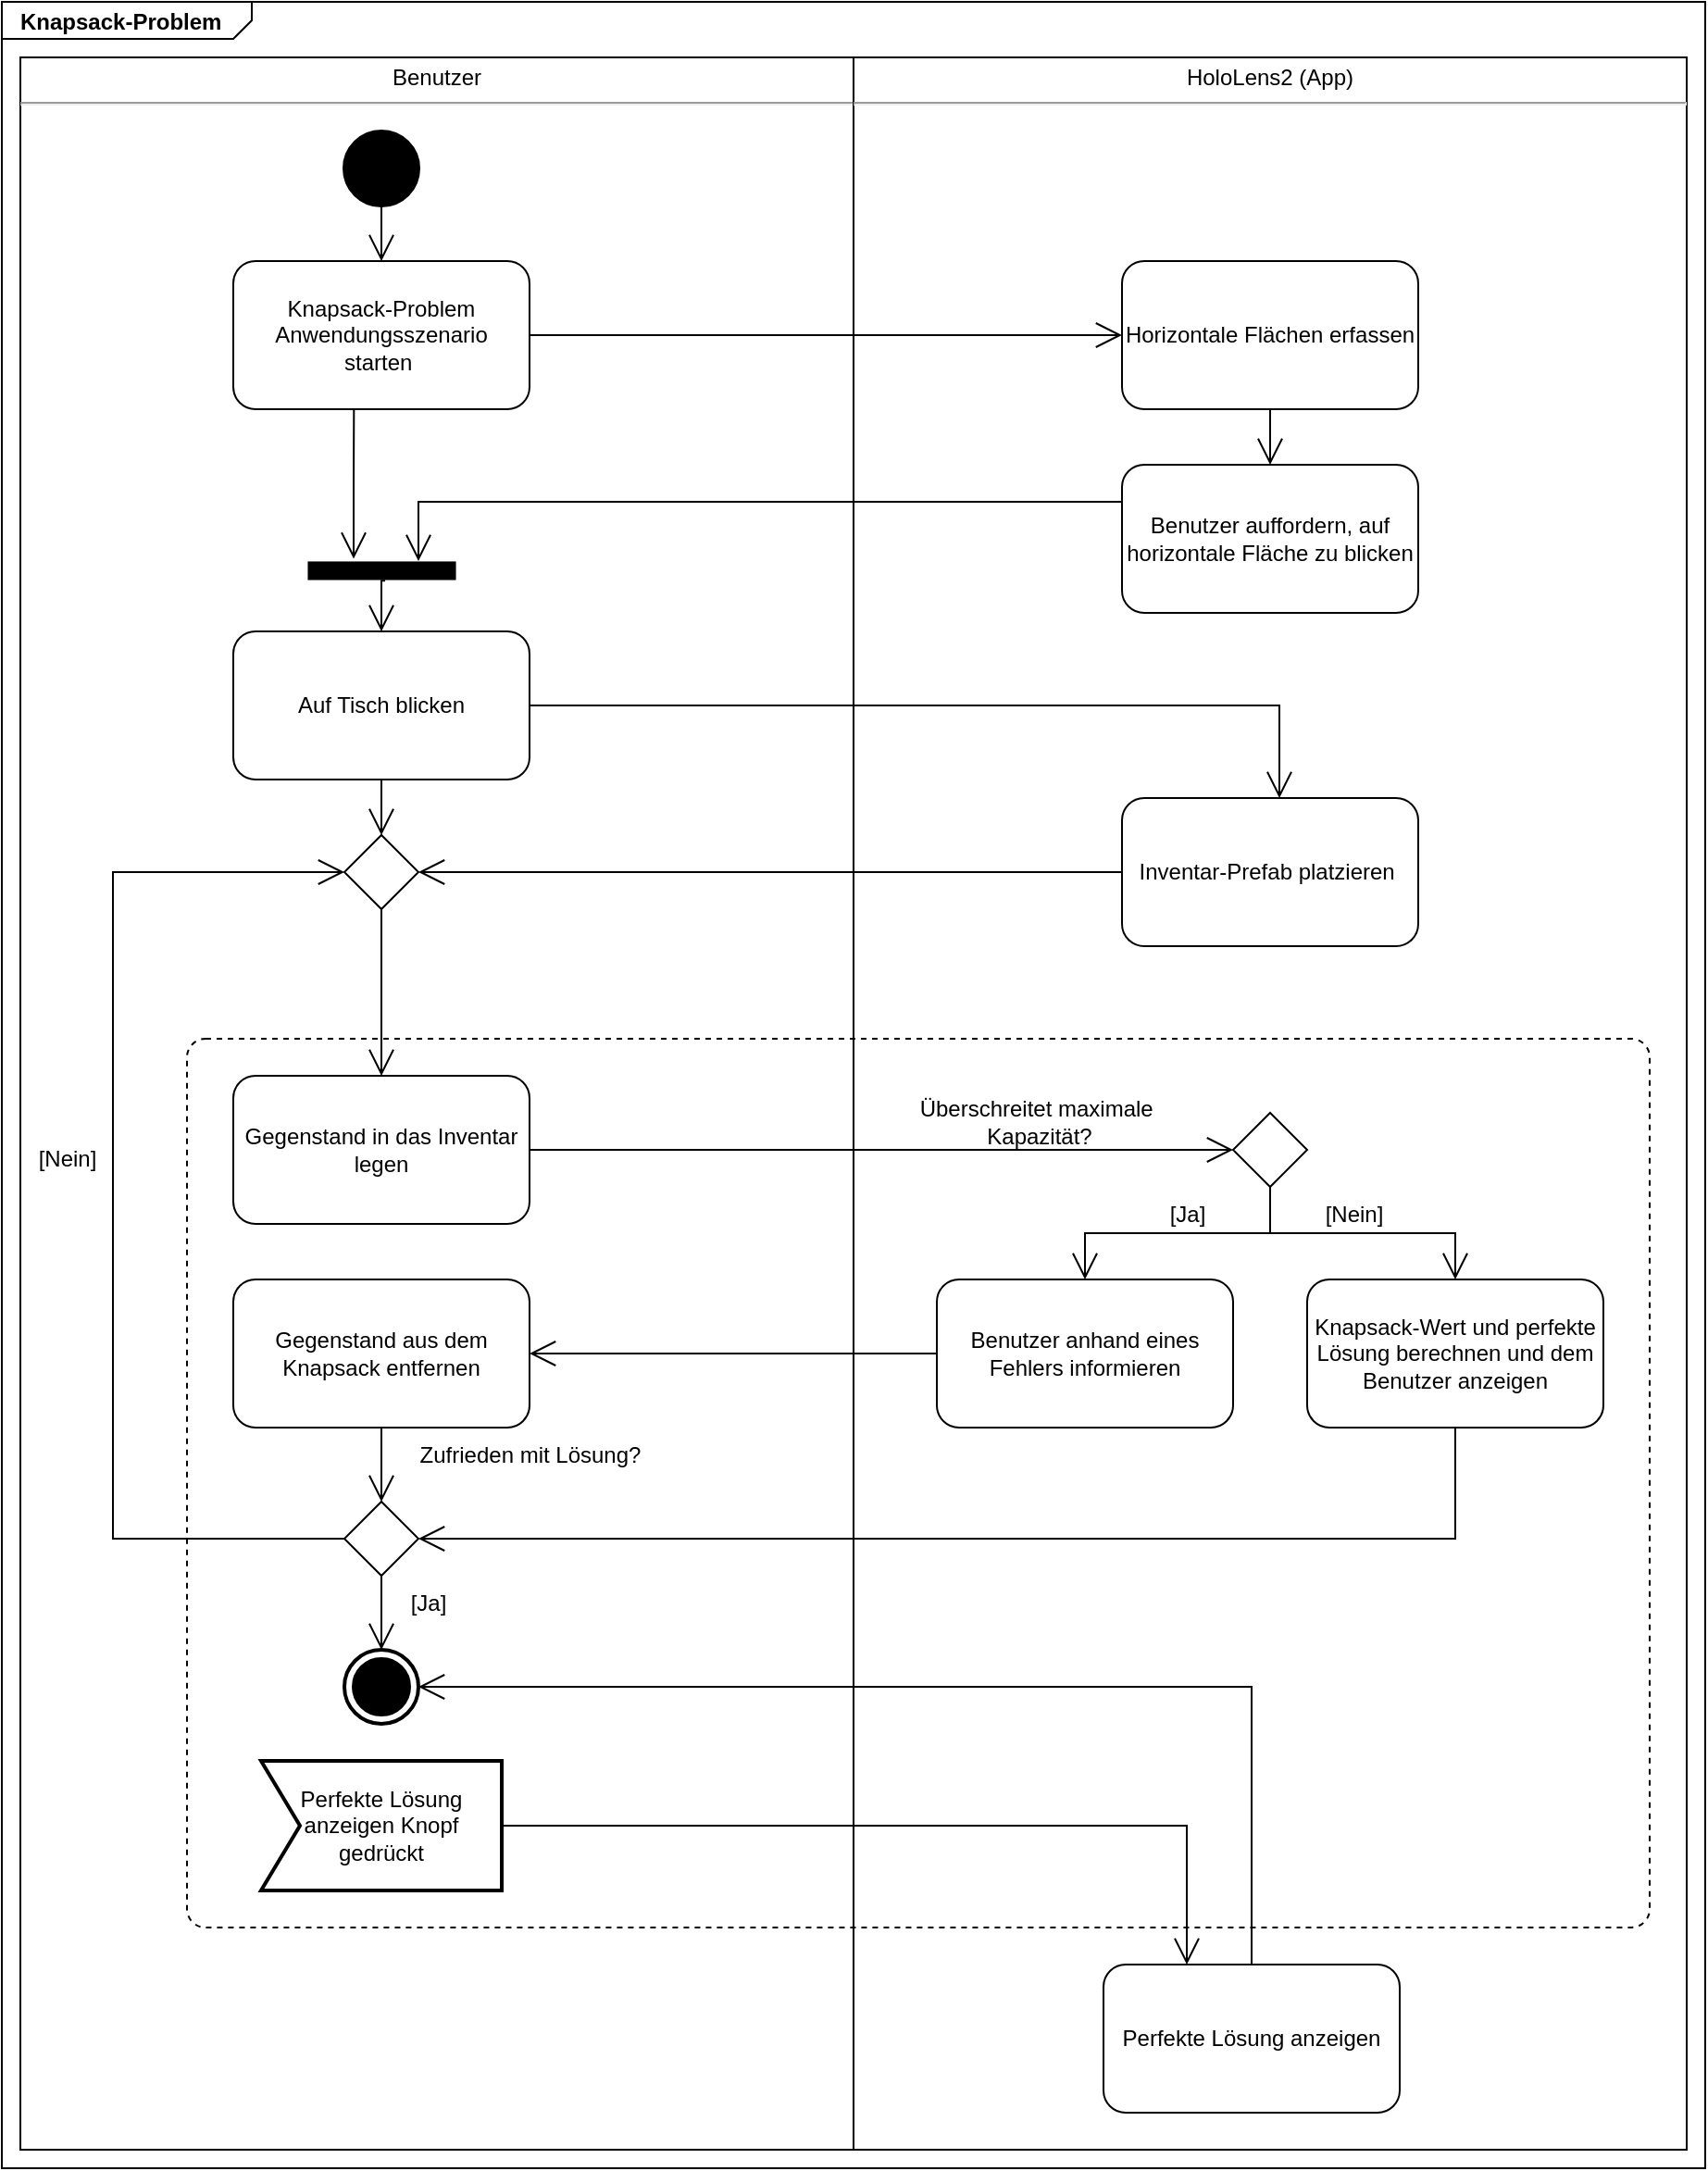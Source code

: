<mxfile version="24.0.7" type="device">
  <diagram name="Page-1" id="JNs2xkW7fJewY7WOyEJn">
    <mxGraphModel dx="1562" dy="2038" grid="1" gridSize="10" guides="1" tooltips="1" connect="1" arrows="1" fold="1" page="1" pageScale="1" pageWidth="850" pageHeight="1100" math="0" shadow="0">
      <root>
        <mxCell id="0" />
        <mxCell id="1" parent="0" />
        <mxCell id="dA9I28uLKZdWp3s0Nhxb-40" value="&lt;p style=&quot;margin:0px;margin-top:4px;margin-left:10px;text-align:left;&quot;&gt;&lt;b&gt;Knapsack-Problem&lt;/b&gt;&lt;/p&gt;" style="html=1;shape=mxgraph.sysml.package;align=left;spacingLeft=5;verticalAlign=top;spacingTop=-3;labelX=135;html=1;overflow=fill;" parent="1" vertex="1">
          <mxGeometry x="10" y="-50" width="920" height="1170" as="geometry" />
        </mxCell>
        <mxCell id="dA9I28uLKZdWp3s0Nhxb-41" value="&lt;p style=&quot;margin:0px;margin-top:4px;text-align:center;&quot;&gt;Benutzer&lt;/p&gt;&lt;hr&gt;&lt;p style=&quot;margin:0px;margin-top:4px;text-align:center;&quot;&gt;&lt;br&gt;&lt;/p&gt;" style="shape=rect;html=1;overflow=fill;whiteSpace=wrap;" parent="1" vertex="1">
          <mxGeometry x="20" y="-20" width="450" height="1130" as="geometry" />
        </mxCell>
        <mxCell id="dA9I28uLKZdWp3s0Nhxb-43" value="" style="shape=ellipse;html=1;fillColor=strokeColor;strokeWidth=2;verticalLabelPosition=bottom;verticalAlignment=top;perimeter=ellipsePerimeter;" parent="1" vertex="1">
          <mxGeometry x="195" y="20" width="40" height="40" as="geometry" />
        </mxCell>
        <mxCell id="dA9I28uLKZdWp3s0Nhxb-42" value="&lt;p style=&quot;margin:0px;margin-top:4px;text-align:center;&quot;&gt;HoloLens2 (App)&lt;/p&gt;&lt;hr&gt;&lt;p style=&quot;margin:0px;margin-top:4px;text-align:center;&quot;&gt;&lt;br&gt;&lt;/p&gt;" style="shape=rect;html=1;overflow=fill;whiteSpace=wrap;" parent="1" vertex="1">
          <mxGeometry x="470" y="-20" width="450" height="1130" as="geometry" />
        </mxCell>
        <mxCell id="dA9I28uLKZdWp3s0Nhxb-46" value="" style="edgeStyle=elbowEdgeStyle;html=1;elbow=horizontal;align=right;verticalAlign=bottom;endArrow=none;rounded=0;labelBackgroundColor=none;startArrow=open;startSize=12;entryX=0.5;entryY=1;entryDx=0;entryDy=0;exitX=0.5;exitY=0;exitDx=0;exitDy=0;" parent="1" source="dA9I28uLKZdWp3s0Nhxb-49" target="dA9I28uLKZdWp3s0Nhxb-43" edge="1">
          <mxGeometry relative="1" as="geometry">
            <mxPoint x="440" y="190" as="targetPoint" />
            <mxPoint x="439.667" y="230" as="sourcePoint" />
            <Array as="points" />
          </mxGeometry>
        </mxCell>
        <mxCell id="dA9I28uLKZdWp3s0Nhxb-49" value="Knapsack-Problem Anwendungsszenario starten&amp;nbsp;" style="shape=rect;html=1;rounded=1;whiteSpace=wrap;align=center;" parent="1" vertex="1">
          <mxGeometry x="135" y="90" width="160" height="80" as="geometry" />
        </mxCell>
        <mxCell id="dA9I28uLKZdWp3s0Nhxb-52" value="Horizontale Flächen erfassen" style="shape=rect;html=1;rounded=1;whiteSpace=wrap;align=center;" parent="1" vertex="1">
          <mxGeometry x="615" y="90" width="160" height="80" as="geometry" />
        </mxCell>
        <mxCell id="dA9I28uLKZdWp3s0Nhxb-55" value="Benutzer auffordern, auf horizontale Fläche zu blicken" style="shape=rect;html=1;rounded=1;whiteSpace=wrap;align=center;" parent="1" vertex="1">
          <mxGeometry x="615" y="200" width="160" height="80" as="geometry" />
        </mxCell>
        <mxCell id="dA9I28uLKZdWp3s0Nhxb-57" value="Auf Tisch blicken" style="shape=rect;html=1;rounded=1;whiteSpace=wrap;align=center;" parent="1" vertex="1">
          <mxGeometry x="135" y="290" width="160" height="80" as="geometry" />
        </mxCell>
        <mxCell id="dA9I28uLKZdWp3s0Nhxb-64" value="" style="edgeStyle=elbowEdgeStyle;html=1;elbow=horizontal;align=right;verticalAlign=bottom;endArrow=none;rounded=0;labelBackgroundColor=none;startArrow=open;startSize=12;entryX=0.5;entryY=1;entryDx=0;entryDy=0;exitX=0.5;exitY=0;exitDx=0;exitDy=0;" parent="1" source="dA9I28uLKZdWp3s0Nhxb-55" target="dA9I28uLKZdWp3s0Nhxb-52" edge="1">
          <mxGeometry relative="1" as="geometry">
            <mxPoint x="170" y="200" as="targetPoint" />
            <mxPoint x="170" y="230" as="sourcePoint" />
          </mxGeometry>
        </mxCell>
        <mxCell id="dA9I28uLKZdWp3s0Nhxb-66" value="Inventar-Prefab platzieren&amp;nbsp;" style="shape=rect;html=1;rounded=1;whiteSpace=wrap;align=center;" parent="1" vertex="1">
          <mxGeometry x="615" y="380" width="160" height="80" as="geometry" />
        </mxCell>
        <mxCell id="dA9I28uLKZdWp3s0Nhxb-76" value="" style="shape=rhombus;html=1;verticalLabelPosition=bottom;verticalAlignment=top;" parent="1" vertex="1">
          <mxGeometry x="195" y="400" width="40" height="40" as="geometry" />
        </mxCell>
        <mxCell id="dA9I28uLKZdWp3s0Nhxb-77" value="" style="edgeStyle=elbowEdgeStyle;html=1;elbow=horizontal;align=right;verticalAlign=bottom;endArrow=none;rounded=0;labelBackgroundColor=none;startArrow=open;startSize=12;entryX=0.5;entryY=1;entryDx=0;entryDy=0;exitX=0.5;exitY=0;exitDx=0;exitDy=0;" parent="1" source="dA9I28uLKZdWp3s0Nhxb-76" target="dA9I28uLKZdWp3s0Nhxb-57" edge="1">
          <mxGeometry relative="1" as="geometry">
            <mxPoint x="170" y="200" as="targetPoint" />
            <mxPoint x="170" y="230" as="sourcePoint" />
          </mxGeometry>
        </mxCell>
        <mxCell id="dA9I28uLKZdWp3s0Nhxb-79" value="" style="edgeStyle=elbowEdgeStyle;html=1;elbow=horizontal;align=right;verticalAlign=bottom;endArrow=none;rounded=0;labelBackgroundColor=none;startArrow=open;startSize=12;entryX=0;entryY=0.5;entryDx=0;entryDy=0;exitX=1;exitY=0.5;exitDx=0;exitDy=0;" parent="1" source="dA9I28uLKZdWp3s0Nhxb-76" target="dA9I28uLKZdWp3s0Nhxb-66" edge="1">
          <mxGeometry relative="1" as="geometry">
            <mxPoint x="250" y="340" as="targetPoint" />
            <mxPoint x="685" y="340" as="sourcePoint" />
          </mxGeometry>
        </mxCell>
        <mxCell id="dA9I28uLKZdWp3s0Nhxb-80" value="" style="edgeStyle=elbowEdgeStyle;html=1;elbow=horizontal;align=right;verticalAlign=bottom;endArrow=none;rounded=0;labelBackgroundColor=none;startArrow=open;startSize=12;entryX=1;entryY=0.5;entryDx=0;entryDy=0;" parent="1" target="dA9I28uLKZdWp3s0Nhxb-57" edge="1">
          <mxGeometry relative="1" as="geometry">
            <mxPoint x="625" y="250" as="targetPoint" />
            <mxPoint x="700" y="380" as="sourcePoint" />
            <Array as="points">
              <mxPoint x="700" y="330" />
            </Array>
          </mxGeometry>
        </mxCell>
        <mxCell id="dA9I28uLKZdWp3s0Nhxb-117" value="Perfekte Lösung anzeigen" style="shape=rect;html=1;rounded=1;whiteSpace=wrap;align=center;" parent="1" vertex="1">
          <mxGeometry x="605" y="1010" width="160" height="80" as="geometry" />
        </mxCell>
        <mxCell id="dA9I28uLKZdWp3s0Nhxb-125" value="" style="edgeStyle=elbowEdgeStyle;html=1;elbow=horizontal;align=right;verticalAlign=bottom;endArrow=none;rounded=0;labelBackgroundColor=none;startArrow=open;startSize=12;entryX=1;entryY=0.5;entryDx=0;entryDy=0;exitX=0;exitY=0.5;exitDx=0;exitDy=0;" parent="1" source="dA9I28uLKZdWp3s0Nhxb-52" target="dA9I28uLKZdWp3s0Nhxb-49" edge="1">
          <mxGeometry relative="1" as="geometry">
            <mxPoint x="625" y="250" as="targetPoint" />
            <mxPoint x="190" y="250" as="sourcePoint" />
          </mxGeometry>
        </mxCell>
        <mxCell id="dA9I28uLKZdWp3s0Nhxb-139" value="" style="shape=rect;html=1;fillColor=strokeColor;verticalLabelPosition=bottom;labelBackgroundColor=#ffffff;verticalAlign=top;direction=west;rotation=90;strokeWidth=0;" parent="1" vertex="1">
          <mxGeometry x="210" y="217" width="10" height="80" as="geometry" />
        </mxCell>
        <mxCell id="dA9I28uLKZdWp3s0Nhxb-140" value="" style="edgeStyle=elbowEdgeStyle;html=1;elbow=horizontal;rounded=0;endArrow=open;strokeWidth=1;endSize=12;exitX=-0.058;exitY=0.525;exitDx=0;exitDy=0;exitPerimeter=0;entryX=0.5;entryY=0;entryDx=0;entryDy=0;" parent="1" source="dA9I28uLKZdWp3s0Nhxb-139" target="dA9I28uLKZdWp3s0Nhxb-57" edge="1">
          <mxGeometry relative="1" as="geometry">
            <mxPoint x="210" y="280" as="targetPoint" />
            <mxPoint x="-190.0" y="129.58" as="sourcePoint" />
            <Array as="points">
              <mxPoint x="215" y="270" />
            </Array>
          </mxGeometry>
        </mxCell>
        <mxCell id="dA9I28uLKZdWp3s0Nhxb-144" value="" style="edgeStyle=elbowEdgeStyle;html=1;elbow=vertical;startArrow=open;endArrow=none;rounded=0;strokeWidth=1;startSize=12;entryX=0.5;entryY=1;entryDx=0;entryDy=0;exitX=0.314;exitY=0.523;exitDx=0;exitDy=0;entryPerimeter=0;exitPerimeter=0;" parent="1" edge="1">
          <mxGeometry relative="1" as="geometry">
            <mxPoint x="200.16" y="170" as="targetPoint" />
            <mxPoint x="200.0" y="250.744" as="sourcePoint" />
          </mxGeometry>
        </mxCell>
        <mxCell id="dA9I28uLKZdWp3s0Nhxb-150" value="" style="edgeStyle=elbowEdgeStyle;html=1;elbow=vertical;startArrow=open;endArrow=none;rounded=0;strokeWidth=1;startSize=12;entryX=0;entryY=0.25;entryDx=0;entryDy=0;exitX=1;exitY=0.75;exitDx=0;exitDy=0;" parent="1" source="dA9I28uLKZdWp3s0Nhxb-139" target="dA9I28uLKZdWp3s0Nhxb-55" edge="1">
          <mxGeometry relative="1" as="geometry">
            <mxPoint x="170" y="180" as="targetPoint" />
            <mxPoint x="170" y="261" as="sourcePoint" />
            <Array as="points">
              <mxPoint x="390" y="220" />
            </Array>
          </mxGeometry>
        </mxCell>
        <mxCell id="QLyvhnBDfKkar8W32Ym7-1" value="" style="html=1;align=center;verticalAlign=top;rounded=1;absoluteArcSize=1;arcSize=20;dashed=1;whiteSpace=wrap;" parent="1" vertex="1">
          <mxGeometry x="110" y="510" width="790" height="480" as="geometry" />
        </mxCell>
        <mxCell id="dA9I28uLKZdWp3s0Nhxb-72" value="Gegenstand in das Inventar legen" style="shape=rect;html=1;rounded=1;whiteSpace=wrap;align=center;" parent="1" vertex="1">
          <mxGeometry x="135" y="530" width="160" height="80" as="geometry" />
        </mxCell>
        <mxCell id="dA9I28uLKZdWp3s0Nhxb-85" value="" style="shape=rhombus;html=1;verticalLabelPosition=bottom;verticalAlignment=top;" parent="1" vertex="1">
          <mxGeometry x="675" y="550" width="40" height="40" as="geometry" />
        </mxCell>
        <mxCell id="dA9I28uLKZdWp3s0Nhxb-86" value="" style="edgeStyle=elbowEdgeStyle;html=1;elbow=horizontal;align=right;verticalAlign=bottom;endArrow=none;rounded=0;labelBackgroundColor=none;startArrow=open;startSize=12;entryX=1;entryY=0.5;entryDx=0;entryDy=0;exitX=0;exitY=0.5;exitDx=0;exitDy=0;" parent="1" source="dA9I28uLKZdWp3s0Nhxb-85" target="dA9I28uLKZdWp3s0Nhxb-72" edge="1">
          <mxGeometry relative="1" as="geometry">
            <mxPoint x="170" y="380" as="targetPoint" />
            <mxPoint x="170" y="410" as="sourcePoint" />
          </mxGeometry>
        </mxCell>
        <mxCell id="dA9I28uLKZdWp3s0Nhxb-88" value="Überschreitet maximale&amp;nbsp;&lt;div&gt;Kapazität?&lt;/div&gt;" style="text;html=1;align=center;verticalAlign=middle;resizable=0;points=[];autosize=1;strokeColor=none;fillColor=none;" parent="1" vertex="1">
          <mxGeometry x="495" y="535" width="150" height="40" as="geometry" />
        </mxCell>
        <mxCell id="dA9I28uLKZdWp3s0Nhxb-90" value="" style="edgeStyle=elbowEdgeStyle;html=1;elbow=vertical;align=right;verticalAlign=bottom;endArrow=none;rounded=0;labelBackgroundColor=none;startArrow=open;startSize=12;entryX=0.5;entryY=1;entryDx=0;entryDy=0;exitX=0.5;exitY=0;exitDx=0;exitDy=0;" parent="1" source="dA9I28uLKZdWp3s0Nhxb-95" target="dA9I28uLKZdWp3s0Nhxb-85" edge="1">
          <mxGeometry relative="1" as="geometry">
            <mxPoint x="250" y="340" as="targetPoint" />
            <mxPoint x="595" y="590" as="sourcePoint" />
            <Array as="points" />
          </mxGeometry>
        </mxCell>
        <mxCell id="dA9I28uLKZdWp3s0Nhxb-91" value="[Ja]" style="text;html=1;align=center;verticalAlign=middle;resizable=0;points=[];autosize=1;strokeColor=none;fillColor=none;" parent="1" vertex="1">
          <mxGeometry x="630" y="590" width="40" height="30" as="geometry" />
        </mxCell>
        <mxCell id="dA9I28uLKZdWp3s0Nhxb-92" value="Knapsack-Wert und perfekte Lösung berechnen und dem Benutzer anzeigen" style="shape=rect;html=1;rounded=1;whiteSpace=wrap;align=center;" parent="1" vertex="1">
          <mxGeometry x="715" y="640" width="160" height="80" as="geometry" />
        </mxCell>
        <mxCell id="dA9I28uLKZdWp3s0Nhxb-93" value="" style="edgeStyle=elbowEdgeStyle;html=1;elbow=horizontal;align=right;verticalAlign=bottom;endArrow=none;rounded=0;labelBackgroundColor=none;startArrow=open;startSize=12;entryX=0.5;entryY=1;entryDx=0;entryDy=0;exitX=0.5;exitY=0;exitDx=0;exitDy=0;" parent="1" source="dA9I28uLKZdWp3s0Nhxb-92" target="dA9I28uLKZdWp3s0Nhxb-85" edge="1">
          <mxGeometry relative="1" as="geometry">
            <mxPoint x="705" y="540" as="targetPoint" />
            <mxPoint x="605" y="600" as="sourcePoint" />
            <Array as="points" />
          </mxGeometry>
        </mxCell>
        <mxCell id="dA9I28uLKZdWp3s0Nhxb-94" value="[Nein]" style="text;html=1;align=center;verticalAlign=middle;resizable=0;points=[];autosize=1;strokeColor=none;fillColor=none;" parent="1" vertex="1">
          <mxGeometry x="715" y="590" width="50" height="30" as="geometry" />
        </mxCell>
        <mxCell id="dA9I28uLKZdWp3s0Nhxb-95" value="Benutzer anhand eines Fehlers informieren" style="shape=rect;html=1;rounded=1;whiteSpace=wrap;align=center;" parent="1" vertex="1">
          <mxGeometry x="515" y="640" width="160" height="80" as="geometry" />
        </mxCell>
        <mxCell id="dA9I28uLKZdWp3s0Nhxb-100" value="" style="edgeStyle=elbowEdgeStyle;html=1;elbow=horizontal;align=right;verticalAlign=bottom;endArrow=none;rounded=0;labelBackgroundColor=none;startArrow=open;startSize=12;exitX=1;exitY=0.5;exitDx=0;exitDy=0;entryX=0;entryY=0.5;entryDx=0;entryDy=0;" parent="1" source="dA9I28uLKZdWp3s0Nhxb-101" target="dA9I28uLKZdWp3s0Nhxb-95" edge="1">
          <mxGeometry relative="1" as="geometry">
            <mxPoint x="600" y="790" as="targetPoint" />
            <mxPoint x="685" y="520" as="sourcePoint" />
            <Array as="points">
              <mxPoint x="380" y="700" />
            </Array>
          </mxGeometry>
        </mxCell>
        <mxCell id="dA9I28uLKZdWp3s0Nhxb-101" value="Gegenstand aus dem Knapsack entfernen" style="shape=rect;html=1;rounded=1;whiteSpace=wrap;align=center;" parent="1" vertex="1">
          <mxGeometry x="135" y="640" width="160" height="80" as="geometry" />
        </mxCell>
        <mxCell id="dA9I28uLKZdWp3s0Nhxb-106" value="" style="shape=rhombus;html=1;verticalLabelPosition=bottom;verticalAlignment=top;" parent="1" vertex="1">
          <mxGeometry x="195" y="760" width="40" height="40" as="geometry" />
        </mxCell>
        <mxCell id="dA9I28uLKZdWp3s0Nhxb-107" value="" style="edgeStyle=elbowEdgeStyle;html=1;elbow=horizontal;align=right;verticalAlign=bottom;endArrow=none;rounded=0;labelBackgroundColor=none;startArrow=open;startSize=12;entryX=0.5;entryY=1;entryDx=0;entryDy=0;exitX=0.5;exitY=0;exitDx=0;exitDy=0;" parent="1" source="dA9I28uLKZdWp3s0Nhxb-106" target="dA9I28uLKZdWp3s0Nhxb-101" edge="1">
          <mxGeometry relative="1" as="geometry">
            <mxPoint x="160" y="720" as="targetPoint" />
            <mxPoint x="170" y="650" as="sourcePoint" />
          </mxGeometry>
        </mxCell>
        <mxCell id="dA9I28uLKZdWp3s0Nhxb-111" value="[Nein]" style="text;html=1;align=center;verticalAlign=middle;resizable=0;points=[];autosize=1;strokeColor=none;fillColor=none;" parent="1" vertex="1">
          <mxGeometry x="20" y="560" width="50" height="30" as="geometry" />
        </mxCell>
        <mxCell id="dA9I28uLKZdWp3s0Nhxb-113" value="" style="edgeStyle=elbowEdgeStyle;html=1;elbow=horizontal;align=right;verticalAlign=bottom;endArrow=none;rounded=0;labelBackgroundColor=none;startArrow=open;startSize=12;entryX=0.5;entryY=1;entryDx=0;entryDy=0;exitX=0.5;exitY=0;exitDx=0;exitDy=0;exitPerimeter=0;" parent="1" source="dA9I28uLKZdWp3s0Nhxb-115" target="dA9I28uLKZdWp3s0Nhxb-106" edge="1">
          <mxGeometry relative="1" as="geometry">
            <mxPoint x="159.5" y="800" as="targetPoint" />
            <mxPoint x="159.5" y="840" as="sourcePoint" />
          </mxGeometry>
        </mxCell>
        <mxCell id="dA9I28uLKZdWp3s0Nhxb-114" value="[Ja]" style="text;html=1;align=center;verticalAlign=middle;resizable=0;points=[];autosize=1;strokeColor=none;fillColor=none;" parent="1" vertex="1">
          <mxGeometry x="220" y="800" width="40" height="30" as="geometry" />
        </mxCell>
        <mxCell id="dA9I28uLKZdWp3s0Nhxb-115" value="" style="html=1;shape=mxgraph.sysml.actFinal;strokeWidth=2;verticalLabelPosition=bottom;verticalAlignment=top;" parent="1" vertex="1">
          <mxGeometry x="195" y="840" width="40" height="40" as="geometry" />
        </mxCell>
        <mxCell id="dA9I28uLKZdWp3s0Nhxb-119" value="Perfekte Lösung anzeigen Knopf gedrückt" style="html=1;shape=mxgraph.sysml.accEvent;strokeWidth=2;whiteSpace=wrap;align=center;" parent="1" vertex="1">
          <mxGeometry x="150" y="900" width="130" height="70" as="geometry" />
        </mxCell>
        <mxCell id="dA9I28uLKZdWp3s0Nhxb-133" value="" style="edgeStyle=elbowEdgeStyle;html=1;elbow=horizontal;align=right;verticalAlign=bottom;endArrow=none;rounded=0;labelBackgroundColor=none;startArrow=open;startSize=12;entryX=0.5;entryY=1;entryDx=0;entryDy=0;exitX=1;exitY=0.5;exitDx=0;exitDy=0;" parent="1" source="dA9I28uLKZdWp3s0Nhxb-106" target="dA9I28uLKZdWp3s0Nhxb-92" edge="1">
          <mxGeometry relative="1" as="geometry">
            <mxPoint x="775.0" y="780" as="targetPoint" />
            <mxPoint x="695" y="600" as="sourcePoint" />
            <Array as="points">
              <mxPoint x="795" y="760" />
            </Array>
          </mxGeometry>
        </mxCell>
        <mxCell id="dA9I28uLKZdWp3s0Nhxb-137" value="" style="edgeStyle=elbowEdgeStyle;html=1;elbow=horizontal;align=right;verticalAlign=bottom;endArrow=none;rounded=0;labelBackgroundColor=none;startArrow=open;startSize=12;entryX=1;entryY=0.5;entryDx=0;entryDy=0;entryPerimeter=0;" parent="1" source="dA9I28uLKZdWp3s0Nhxb-117" target="dA9I28uLKZdWp3s0Nhxb-119" edge="1">
          <mxGeometry relative="1" as="geometry">
            <mxPoint x="785.0" y="790" as="targetPoint" />
            <mxPoint x="650" y="990" as="sourcePoint" />
            <Array as="points">
              <mxPoint x="650" y="920" />
            </Array>
          </mxGeometry>
        </mxCell>
        <mxCell id="jMiJFKYWcrGykOJv1wAU-5" value="" style="edgeStyle=elbowEdgeStyle;html=1;elbow=horizontal;align=right;verticalAlign=bottom;endArrow=none;rounded=0;labelBackgroundColor=none;startArrow=open;startSize=12;entryX=0.5;entryY=0;entryDx=0;entryDy=0;exitX=1;exitY=0.5;exitDx=0;exitDy=0;exitPerimeter=0;" parent="1" source="dA9I28uLKZdWp3s0Nhxb-115" target="dA9I28uLKZdWp3s0Nhxb-117" edge="1">
          <mxGeometry relative="1" as="geometry">
            <mxPoint x="250" y="580" as="targetPoint" />
            <mxPoint x="685" y="580" as="sourcePoint" />
            <Array as="points">
              <mxPoint x="685" y="870" />
            </Array>
          </mxGeometry>
        </mxCell>
        <mxCell id="jMiJFKYWcrGykOJv1wAU-11" value="Zufrieden mit Lösung?" style="text;html=1;align=center;verticalAlign=middle;resizable=0;points=[];autosize=1;strokeColor=none;fillColor=none;" parent="1" vertex="1">
          <mxGeometry x="225" y="720" width="140" height="30" as="geometry" />
        </mxCell>
        <mxCell id="QLyvhnBDfKkar8W32Ym7-2" value="" style="endArrow=none;html=1;rounded=0;entryX=0.002;entryY=0.465;entryDx=0;entryDy=0;entryPerimeter=0;" parent="1" edge="1">
          <mxGeometry width="50" height="50" relative="1" as="geometry">
            <mxPoint x="470" y="995" as="sourcePoint" />
            <mxPoint x="470" y="505.32" as="targetPoint" />
          </mxGeometry>
        </mxCell>
        <mxCell id="dA9I28uLKZdWp3s0Nhxb-110" value="" style="edgeStyle=elbowEdgeStyle;html=1;elbow=horizontal;align=right;verticalAlign=bottom;endArrow=none;rounded=0;labelBackgroundColor=none;startArrow=open;startSize=12;entryX=0;entryY=0.5;entryDx=0;entryDy=0;exitX=0;exitY=0.5;exitDx=0;exitDy=0;" parent="1" source="dA9I28uLKZdWp3s0Nhxb-76" target="dA9I28uLKZdWp3s0Nhxb-106" edge="1">
          <mxGeometry relative="1" as="geometry">
            <mxPoint x="170" y="730" as="targetPoint" />
            <mxPoint x="140" y="490" as="sourcePoint" />
            <Array as="points">
              <mxPoint x="70" y="600" />
            </Array>
          </mxGeometry>
        </mxCell>
        <mxCell id="dA9I28uLKZdWp3s0Nhxb-129" value="" style="edgeStyle=elbowEdgeStyle;html=1;elbow=horizontal;align=right;verticalAlign=bottom;endArrow=none;rounded=0;labelBackgroundColor=none;startArrow=open;startSize=12;entryX=0.5;entryY=1;entryDx=0;entryDy=0;exitX=0.5;exitY=0;exitDx=0;exitDy=0;" parent="1" source="dA9I28uLKZdWp3s0Nhxb-72" target="dA9I28uLKZdWp3s0Nhxb-76" edge="1">
          <mxGeometry relative="1" as="geometry">
            <mxPoint x="160" y="510" as="targetPoint" />
            <mxPoint x="170" y="480" as="sourcePoint" />
          </mxGeometry>
        </mxCell>
      </root>
    </mxGraphModel>
  </diagram>
</mxfile>
